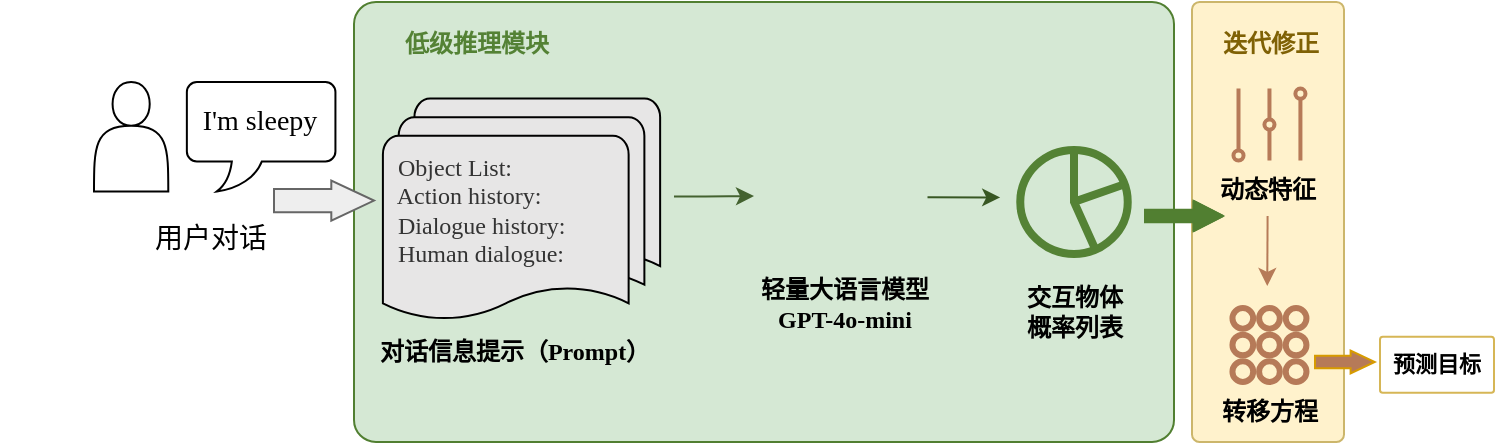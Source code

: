 <mxfile version="26.1.1">
  <diagram name="第 1 页" id="-kmWdyyDB_Sm5dJqCYHI">
    <mxGraphModel dx="2254" dy="959" grid="1" gridSize="10" guides="1" tooltips="1" connect="1" arrows="1" fold="1" page="1" pageScale="1" pageWidth="827" pageHeight="1169" math="0" shadow="0">
      <root>
        <mxCell id="0" />
        <mxCell id="1" parent="0" />
        <mxCell id="cO8YlsMPNh02ubVImb27-40" value="" style="rounded=1;arcSize=5;whiteSpace=wrap;html=1;fillColor=#fff2cc;strokeColor=light-dark(#ccb66b, #6d5100);" parent="1" vertex="1">
          <mxGeometry x="589" y="460" width="76" height="220" as="geometry" />
        </mxCell>
        <mxCell id="cO8YlsMPNh02ubVImb27-1" value="" style="rounded=1;arcSize=5;whiteSpace=wrap;html=1;fillColor=#d5e8d4;strokeColor=light-dark(#517f31, #446e2c);" parent="1" vertex="1">
          <mxGeometry x="170" y="460" width="410" height="220" as="geometry" />
        </mxCell>
        <mxCell id="cO8YlsMPNh02ubVImb27-2" value="" style="group" parent="1" vertex="1" connectable="0">
          <mxGeometry x="40" y="500" width="130" height="91.19" as="geometry" />
        </mxCell>
        <mxCell id="cO8YlsMPNh02ubVImb27-3" value="" style="group" parent="cO8YlsMPNh02ubVImb27-2" vertex="1" connectable="0">
          <mxGeometry x="-46.429" width="176.429" height="80.247" as="geometry" />
        </mxCell>
        <mxCell id="cO8YlsMPNh02ubVImb27-4" value="" style="shape=actor;whiteSpace=wrap;html=1;" parent="cO8YlsMPNh02ubVImb27-3" vertex="1">
          <mxGeometry x="46.429" width="37.143" height="54.714" as="geometry" />
        </mxCell>
        <mxCell id="cO8YlsMPNh02ubVImb27-5" value="&lt;font face=&quot;Times New Roman&quot; style=&quot;font-size: 14px;&quot;&gt;I&#39;m sleepy&lt;/font&gt;" style="whiteSpace=wrap;html=1;shape=mxgraph.basic.roundRectCallout;dx=30;dy=15;size=5;boundedLbl=1;" parent="cO8YlsMPNh02ubVImb27-3" vertex="1">
          <mxGeometry x="92.857" width="74.286" height="54.714" as="geometry" />
        </mxCell>
        <mxCell id="cO8YlsMPNh02ubVImb27-6" value="&lt;font face=&quot;Times New Roman&quot; style=&quot;font-size: 14px;&quot;&gt;用户对话&lt;/font&gt;" style="text;html=1;align=center;verticalAlign=middle;resizable=0;points=[];autosize=1;strokeColor=none;fillColor=none;" parent="cO8YlsMPNh02ubVImb27-2" vertex="1">
          <mxGeometry x="21.357" y="64.745" width="74" height="29" as="geometry" />
        </mxCell>
        <mxCell id="cO8YlsMPNh02ubVImb27-7" value="" style="group;strokeWidth=24;" parent="1" vertex="1" connectable="0">
          <mxGeometry x="190" y="520" width="140" height="135.37" as="geometry" />
        </mxCell>
        <mxCell id="cO8YlsMPNh02ubVImb27-8" value="&lt;span style=&quot;color: rgba(0, 0, 0, 0); font-family: monospace; font-size: 0px; text-align: start;&quot;&gt;%3CmxGraphModel%3E%3Croot%3E%3CmxCell%20id%3D%220%22%2F%3E%3CmxCell%20id%3D%221%22%20parent%3D%220%22%2F%3E%3CmxCell%20id%3D%222%22%20value%3D%22%26lt%3Bb%26gt%3BEnv.%20Prompt%26lt%3B%2Fb%26gt%3B%22%20style%3D%22text%3Bhtml%3D1%3Balign%3Dcenter%3BverticalAlign%3Dmiddle%3Bresizable%3D0%3Bpoints%3D%5B%5D%3Bautosize%3D1%3BstrokeColor%3Dnone%3BfillColor%3Dnone%3B%22%20vertex%3D%221%22%20parent%3D%221%22%3E%3CmxGeometry%20x%3D%22235%22%20y%3D%22265%22%20width%3D%2290%22%20height%3D%2230%22%20as%3D%22geometry%22%2F%3E%3C%2FmxCell%3E%3C%2Froot%3E%3C%2FmxGraphModel%3E&lt;/span&gt;" style="text;html=1;align=center;verticalAlign=middle;resizable=0;points=[];autosize=1;strokeColor=none;fillColor=none;fontStyle=4" parent="cO8YlsMPNh02ubVImb27-7" vertex="1">
          <mxGeometry x="49.901" y="100.488" width="20" height="30" as="geometry" />
        </mxCell>
        <mxCell id="cO8YlsMPNh02ubVImb27-9" value="&lt;b&gt;&lt;font face=&quot;Times New Roman&quot;&gt;对话信息提示（Prompt）&lt;/font&gt;&lt;/b&gt;" style="text;html=1;align=center;verticalAlign=middle;resizable=0;points=[];autosize=1;strokeColor=none;fillColor=none;" parent="cO8YlsMPNh02ubVImb27-7" vertex="1">
          <mxGeometry x="-20.104" y="100.49" width="160" height="30" as="geometry" />
        </mxCell>
        <mxCell id="cO8YlsMPNh02ubVImb27-10" value="&lt;div style=&quot;color: rgb(51, 51, 51);&quot;&gt;&lt;span style=&quot;background-color: transparent; color: light-dark(rgb(51, 51, 51), rgb(193, 193, 193));&quot;&gt;&lt;font face=&quot;Times New Roman&quot;&gt;&amp;nbsp; Object List:&lt;/font&gt;&lt;/span&gt;&lt;/div&gt;&lt;div style=&quot;color: rgb(51, 51, 51);&quot;&gt;&lt;font face=&quot;Times New Roman&quot;&gt;&amp;nbsp; Action history:&lt;/font&gt;&lt;/div&gt;&lt;div style=&quot;color: rgb(51, 51, 51);&quot;&gt;&lt;font face=&quot;Times New Roman&quot;&gt;&amp;nbsp; Dialogue history:&lt;/font&gt;&lt;/div&gt;&lt;div style=&quot;color: rgb(51, 51, 51);&quot;&gt;&lt;font face=&quot;Times New Roman&quot;&gt;&amp;nbsp; Human dialogue:&lt;/font&gt;&lt;/div&gt;" style="strokeWidth=1;html=1;shape=mxgraph.flowchart.multi-document;whiteSpace=wrap;align=left;fillColor=light-dark(#e7e6e6, #ededed);" parent="cO8YlsMPNh02ubVImb27-7" vertex="1">
          <mxGeometry x="-5.549" y="-11.734" width="138.613" height="112.22" as="geometry" />
        </mxCell>
        <mxCell id="cO8YlsMPNh02ubVImb27-11" value="&lt;font style=&quot;font-size: 12px;&quot; face=&quot;Times New Roman&quot;&gt;低级推理模块&lt;/font&gt;" style="text;html=1;align=center;verticalAlign=middle;resizable=0;points=[];autosize=1;strokeColor=none;fillColor=none;fontColor=light-dark(#548235, #69c195);fontStyle=1;fontSize=11;" parent="1" vertex="1">
          <mxGeometry x="186" y="468" width="90" height="26" as="geometry" />
        </mxCell>
        <mxCell id="cO8YlsMPNh02ubVImb27-12" style="edgeStyle=orthogonalEdgeStyle;rounded=1;orthogonalLoop=1;jettySize=auto;html=1;fillColor=#1ba1e2;strokeColor=light-dark(#446230, #28ab6a);curved=0;" parent="1" edge="1">
          <mxGeometry relative="1" as="geometry">
            <mxPoint x="330" y="557.21" as="sourcePoint" />
            <mxPoint x="370" y="557" as="targetPoint" />
            <Array as="points">
              <mxPoint x="351" y="557" />
            </Array>
          </mxGeometry>
        </mxCell>
        <mxCell id="cO8YlsMPNh02ubVImb27-13" value="" style="group" parent="1" vertex="1" connectable="0">
          <mxGeometry x="370" y="510.58" width="99.9" height="110.37" as="geometry" />
        </mxCell>
        <mxCell id="cO8YlsMPNh02ubVImb27-14" value="" style="group;fontStyle=0;strokeWidth=2;" parent="cO8YlsMPNh02ubVImb27-13" vertex="1" connectable="0">
          <mxGeometry width="99.9" height="110.37" as="geometry" />
        </mxCell>
        <mxCell id="cO8YlsMPNh02ubVImb27-15" value="&lt;font face=&quot;Times New Roman&quot;&gt;&lt;b&gt;轻量大语言模型&lt;/b&gt;&lt;/font&gt;&lt;br&gt;&lt;div&gt;&lt;b&gt;&lt;font face=&quot;Times New Roman&quot;&gt;GPT-4o-mini&lt;/font&gt;&lt;/b&gt;&lt;/div&gt;" style="text;html=1;align=center;verticalAlign=middle;resizable=0;points=[];autosize=1;strokeColor=none;fillColor=none;" parent="cO8YlsMPNh02ubVImb27-14" vertex="1">
          <mxGeometry x="-10.1" y="80.37" width="110" height="40" as="geometry" />
        </mxCell>
        <mxCell id="cO8YlsMPNh02ubVImb27-16" style="edgeStyle=orthogonalEdgeStyle;rounded=1;orthogonalLoop=1;jettySize=auto;html=1;fillColor=#1ba1e2;strokeColor=light-dark(#385723, #28ab6a);curved=0;" parent="1" edge="1">
          <mxGeometry relative="1" as="geometry">
            <mxPoint x="456.75" y="557.68" as="sourcePoint" />
            <mxPoint x="492.75" y="557.68" as="targetPoint" />
            <Array as="points">
              <mxPoint x="493.12" y="557.89" />
              <mxPoint x="493.12" y="557.89" />
            </Array>
          </mxGeometry>
        </mxCell>
        <mxCell id="cO8YlsMPNh02ubVImb27-17" value="" style="shape=image;html=1;verticalAlign=top;verticalLabelPosition=bottom;labelBackgroundColor=#ffffff;imageAspect=0;aspect=fixed;image=https://cdn0.iconfinder.com/data/icons/phosphor-light-vol-1/256/brain-light-128.png;imageBackground=none;imageBorder=none;" parent="1" vertex="1">
          <mxGeometry x="380.69" y="525.58" width="65.37" height="65.37" as="geometry" />
        </mxCell>
        <mxCell id="cO8YlsMPNh02ubVImb27-19" value="" style="group" parent="1" vertex="1" connectable="0">
          <mxGeometry x="479.997" y="533.95" width="115.003" height="87.0" as="geometry" />
        </mxCell>
        <mxCell id="cO8YlsMPNh02ubVImb27-20" value="" style="html=1;verticalLabelPosition=bottom;align=center;labelBackgroundColor=#ffffff;verticalAlign=top;strokeWidth=4;strokeColor=light-dark(#548235, #32a0ff);shadow=0;dashed=0;shape=mxgraph.ios7.icons.pie_chart;aspect=fixed;fillColor=light-dark(#d5e8d4, #ededed);fontStyle=0" parent="cO8YlsMPNh02ubVImb27-19" vertex="1">
          <mxGeometry x="23.133" width="53.74" height="52" as="geometry" />
        </mxCell>
        <mxCell id="cO8YlsMPNh02ubVImb27-21" value="&lt;font face=&quot;Times New Roman&quot;&gt;&lt;b&gt;交互物体&lt;/b&gt;&lt;/font&gt;&lt;div&gt;&lt;font face=&quot;Times New Roman&quot;&gt;&lt;b&gt;概率列表&lt;/b&gt;&lt;/font&gt;&lt;/div&gt;" style="text;html=1;align=center;verticalAlign=middle;resizable=0;points=[];autosize=1;strokeColor=none;fillColor=none;fontStyle=0" parent="cO8YlsMPNh02ubVImb27-19" vertex="1">
          <mxGeometry x="15" y="61.05" width="70" height="40" as="geometry" />
        </mxCell>
        <mxCell id="cO8YlsMPNh02ubVImb27-56" value="" style="shape=flexArrow;endArrow=classic;html=1;rounded=0;fillColor=light-dark(#517f31, #2566a8);strokeColor=light-dark(#517f31, #ededed);endWidth=8.046;endSize=4.571;width=6.133;" parent="cO8YlsMPNh02ubVImb27-19" edge="1">
          <mxGeometry width="50" height="50" relative="1" as="geometry">
            <mxPoint x="85.003" y="33.05" as="sourcePoint" />
            <mxPoint x="125.003" y="33.05" as="targetPoint" />
            <Array as="points">
              <mxPoint x="90.003" y="33.05" />
            </Array>
          </mxGeometry>
        </mxCell>
        <mxCell id="cO8YlsMPNh02ubVImb27-27" value="" style="shape=singleArrow;whiteSpace=wrap;html=1;fillColor=light-dark(#eeeeee, #1a1a1a);strokeColor=#666666;gradientColor=none;arrowWidth=0.581;arrowSize=0.427;" parent="1" vertex="1">
          <mxGeometry x="130" y="549.31" width="50" height="20" as="geometry" />
        </mxCell>
        <mxCell id="cO8YlsMPNh02ubVImb27-41" value="" style="html=1;verticalLabelPosition=bottom;align=center;labelBackgroundColor=#ffffff;verticalAlign=top;strokeWidth=3;strokeColor=light-dark(#b67a58, #32a0ff);shadow=0;dashed=0;shape=mxgraph.ios7.icons.keypad;fillColor=none;aspect=fixed;" parent="1" vertex="1">
          <mxGeometry x="609.23" y="613" width="37" height="37" as="geometry" />
        </mxCell>
        <mxCell id="cO8YlsMPNh02ubVImb27-42" value="&lt;b&gt;转移方程&lt;/b&gt;" style="text;html=1;align=center;verticalAlign=middle;whiteSpace=wrap;rounded=0;" parent="1" vertex="1">
          <mxGeometry x="597.73" y="650" width="60" height="30" as="geometry" />
        </mxCell>
        <mxCell id="cO8YlsMPNh02ubVImb27-43" value="&lt;font face=&quot;Times New Roman&quot;&gt;&lt;span&gt;迭代修正&lt;/span&gt;&lt;/font&gt;" style="text;html=1;align=center;verticalAlign=middle;resizable=0;points=[];autosize=1;strokeColor=none;fillColor=none;fontColor=light-dark(#7f6105, #69c195);fontStyle=1;fontSize=12;" parent="1" vertex="1">
          <mxGeometry x="595" y="468" width="66" height="26" as="geometry" />
        </mxCell>
        <mxCell id="cO8YlsMPNh02ubVImb27-44" value="" style="html=1;verticalLabelPosition=bottom;align=center;labelBackgroundColor=#ffffff;verticalAlign=top;strokeWidth=2;strokeColor=light-dark(#b67a58, #32a0ff);shadow=0;dashed=0;shape=mxgraph.ios7.icons.volume;pointerEvents=1;fillColor=light-dark(#fff2cc, #ededed);aspect=fixed;" parent="1" vertex="1">
          <mxGeometry x="609.73" y="503.31" width="36" height="36" as="geometry" />
        </mxCell>
        <mxCell id="cO8YlsMPNh02ubVImb27-45" value="&lt;b&gt;动态特征&lt;/b&gt;" style="text;html=1;align=center;verticalAlign=middle;whiteSpace=wrap;rounded=0;" parent="1" vertex="1">
          <mxGeometry x="596.86" y="539.31" width="60" height="30" as="geometry" />
        </mxCell>
        <mxCell id="cO8YlsMPNh02ubVImb27-46" style="edgeStyle=orthogonalEdgeStyle;rounded=1;orthogonalLoop=1;jettySize=auto;html=1;fillColor=#1ba1e2;strokeColor=light-dark(#b67b58, #28ab6a);curved=0;horizontal=1;" parent="1" edge="1">
          <mxGeometry relative="1" as="geometry">
            <mxPoint x="626.8" y="567" as="sourcePoint" />
            <mxPoint x="626.63" y="602" as="targetPoint" />
            <Array as="points" />
          </mxGeometry>
        </mxCell>
        <mxCell id="cO8YlsMPNh02ubVImb27-47" value="" style="shape=flexArrow;endArrow=classic;html=1;rounded=0;fillColor=light-dark(#b67a58, #36210a);strokeColor=#d79b00;endWidth=4.31;endSize=3.686;width=6.199;" parent="1" edge="1">
          <mxGeometry width="50" height="50" relative="1" as="geometry">
            <mxPoint x="650" y="640" as="sourcePoint" />
            <mxPoint x="680.86" y="640" as="targetPoint" />
          </mxGeometry>
        </mxCell>
        <mxCell id="cO8YlsMPNh02ubVImb27-63" value="&lt;b&gt;&lt;font style=&quot;font-size: 11px;&quot;&gt;预测目标&lt;/font&gt;&lt;/b&gt;" style="rounded=1;arcSize=5;whiteSpace=wrap;html=1;fillColor=none;strokeColor=#d6b656;" parent="1" vertex="1">
          <mxGeometry x="683" y="627.42" width="57" height="27.95" as="geometry" />
        </mxCell>
      </root>
    </mxGraphModel>
  </diagram>
</mxfile>
